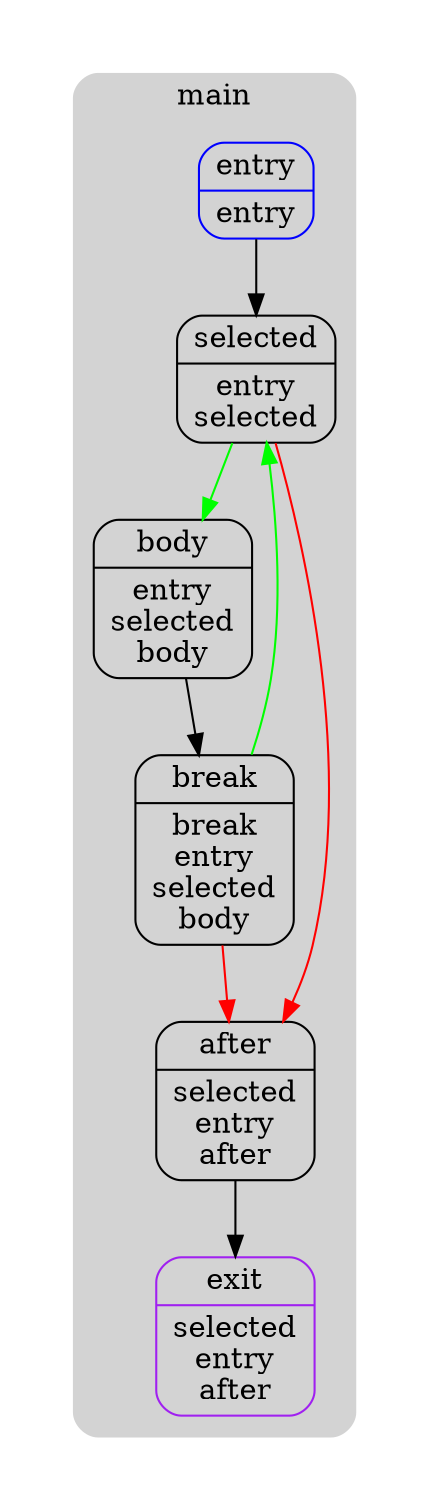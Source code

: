 digraph G {
  compound=true
  subgraph cluster_ {
    peripheries=0
    subgraph cluster_0_wrapper {
      peripheries=0
      margin=15
      subgraph cluster_0 {
        label="main"
        color=darkgray
        style=rounded
        bgcolor=lightgray
        margin=10
        cluster_0_0[label="{entry|entry}",shape=Mrecord,color=blue]
        cluster_0_1[label="{selected|entry\nselected}",shape=Mrecord,color=black]
        cluster_0_2[label="{body|entry\nselected\nbody}",shape=Mrecord,color=black]
        cluster_0_3[label="{break|break\nentry\nselected\nbody}",shape=Mrecord,color=black]
        cluster_0_4[label="{after|selected\nentry\nafter}",shape=Mrecord,color=black]
        cluster_0_exit[label="{exit|selected\nentry\nafter}",shape=Mrecord,color=purple]
        cluster_0_0 -> cluster_0_1
        cluster_0_1 -> cluster_0_2 [color=green]
        cluster_0_1 -> cluster_0_4 [color=red]
        cluster_0_2 -> cluster_0_3
        cluster_0_3 -> cluster_0_1 [color=green]
        cluster_0_3 -> cluster_0_4 [color=red]
        cluster_0_4 -> cluster_0_exit [color=black]
      }
    }
  }
}
